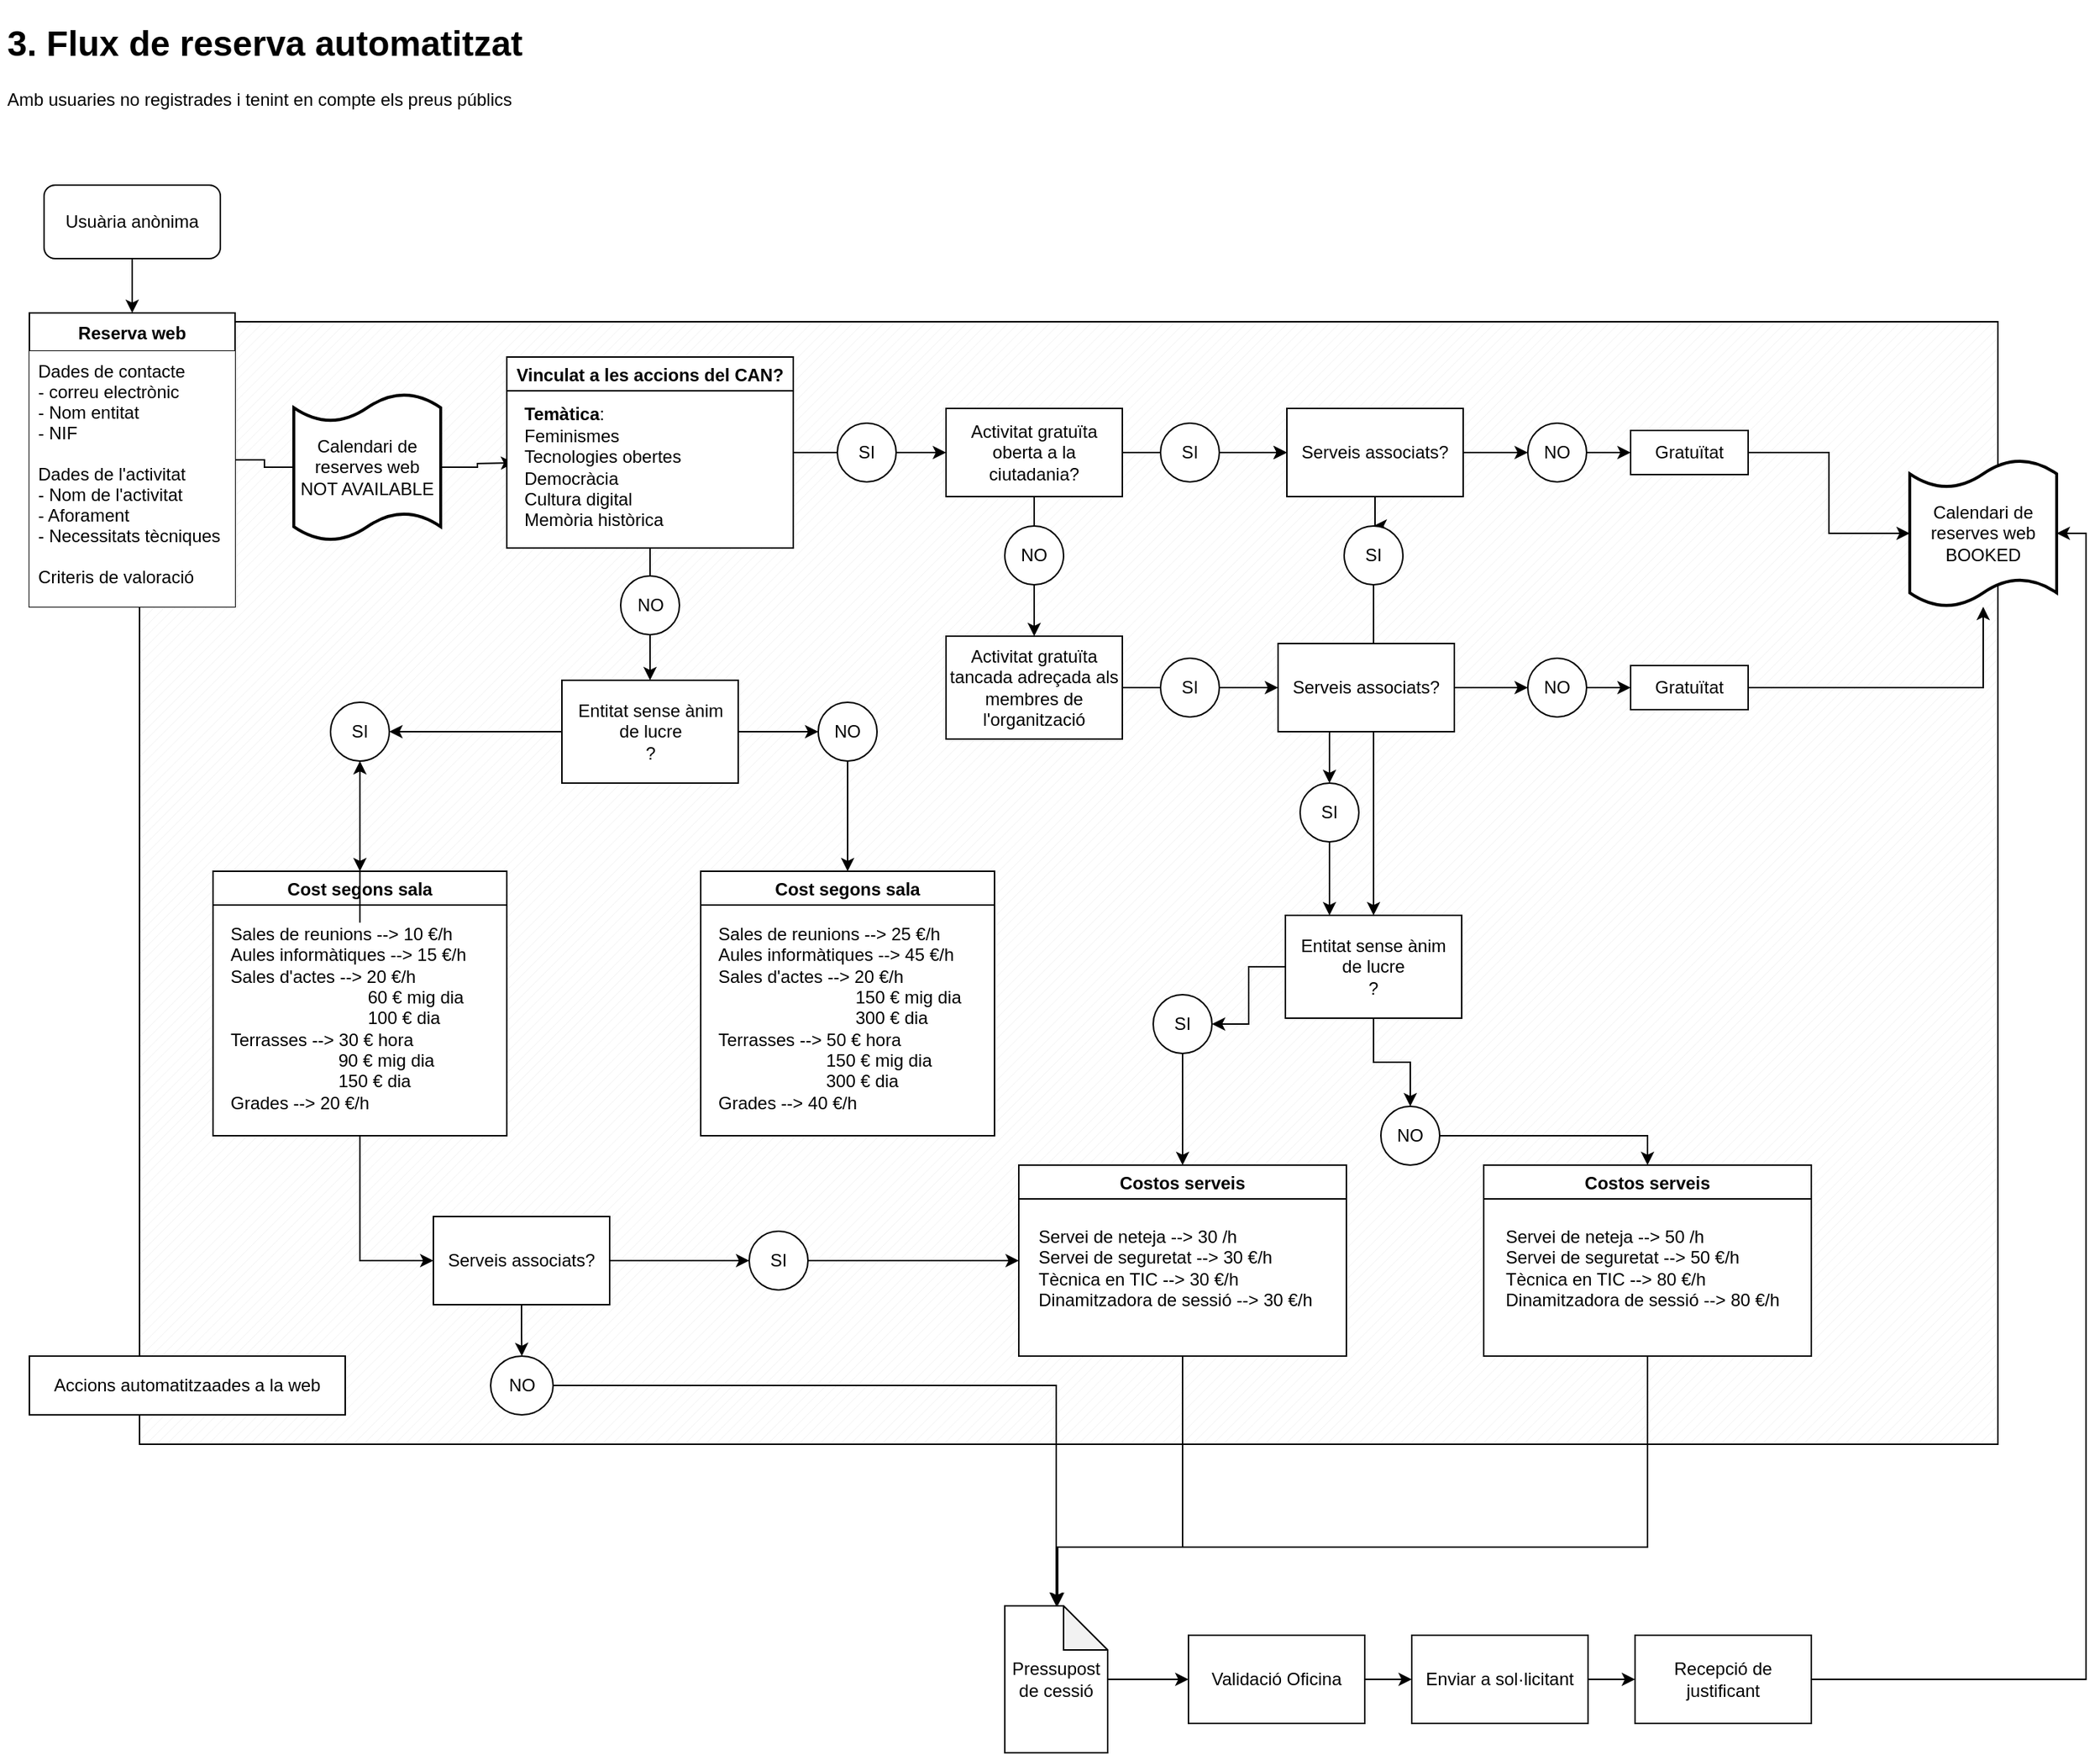 <mxfile version="14.6.13" type="github"><diagram id="QWcHRJpWfeQXFMJefIEu" name="Page-1"><mxGraphModel dx="3869" dy="813" grid="1" gridSize="10" guides="1" tooltips="1" connect="1" arrows="1" fold="1" page="1" pageScale="1" pageWidth="1169" pageHeight="827" math="0" shadow="0"><root><mxCell id="0"/><mxCell id="1" parent="0"/><mxCell id="eaU4gPAbgvnITO38szU_-100" value="" style="verticalLabelPosition=bottom;verticalAlign=top;html=1;shape=mxgraph.basic.patternFillRect;fillStyle=diag;step=5;fillStrokeWidth=0.2;fillStrokeColor=#dddddd;" parent="1" vertex="1"><mxGeometry x="-995" y="1094" width="1265" height="764" as="geometry"/></mxCell><mxCell id="eaU4gPAbgvnITO38szU_-101" value="Accions automatitzaades a la web" style="rounded=0;whiteSpace=wrap;html=1;fillColor=#ffffff;" parent="1" vertex="1"><mxGeometry x="-1070" y="1798" width="215" height="40" as="geometry"/></mxCell><mxCell id="AwSX1SjbMn1UK7kxIGxx-265" value="&lt;h1&gt;3. Flux de reserva automatitzat&lt;br&gt;&lt;/h1&gt;&lt;div&gt;Amb usuaries no registrades i tenint en compte els preus públics&lt;br&gt;&lt;/div&gt;" style="text;html=1;strokeColor=none;fillColor=none;spacing=5;spacingTop=-20;whiteSpace=wrap;overflow=hidden;rounded=0;" parent="1" vertex="1"><mxGeometry x="-1090" y="885" width="435" height="120" as="geometry"/></mxCell><mxCell id="eaU4gPAbgvnITO38szU_-103" style="edgeStyle=orthogonalEdgeStyle;rounded=0;orthogonalLoop=1;jettySize=auto;html=1;entryX=0.5;entryY=0;entryDx=0;entryDy=0;" parent="1" source="AwSX1SjbMn1UK7kxIGxx-267" target="AwSX1SjbMn1UK7kxIGxx-269" edge="1"><mxGeometry relative="1" as="geometry"/></mxCell><mxCell id="AwSX1SjbMn1UK7kxIGxx-267" value="Usuària anònima" style="rounded=1;whiteSpace=wrap;html=1;" parent="1" vertex="1"><mxGeometry x="-1060" y="1001" width="120" height="50" as="geometry"/></mxCell><mxCell id="eaU4gPAbgvnITO38szU_-9" style="edgeStyle=orthogonalEdgeStyle;rounded=0;orthogonalLoop=1;jettySize=auto;html=1;exitX=1;exitY=0.5;exitDx=0;exitDy=0;startArrow=none;" parent="1" source="eaU4gPAbgvnITO38szU_-113" edge="1"><mxGeometry relative="1" as="geometry"><mxPoint x="-740" y="1190" as="targetPoint"/></mxGeometry></mxCell><mxCell id="AwSX1SjbMn1UK7kxIGxx-269" value="Reserva web" style="swimlane;fontStyle=1;childLayout=stackLayout;horizontal=1;startSize=26;horizontalStack=0;resizeParent=1;resizeParentMax=0;resizeLast=0;collapsible=1;marginBottom=0;" parent="1" vertex="1"><mxGeometry x="-1070" y="1088" width="140" height="200" as="geometry"/></mxCell><mxCell id="AwSX1SjbMn1UK7kxIGxx-270" value="Dades de contacte&#xA;- correu electrònic&#xA;- Nom entitat&#xA;- NIF&#xA;&#xA;Dades de l'activitat&#xA;- Nom de l'activitat&#xA;- Aforament&#xA;- Necessitats tècniques&#xA;&#xA;Criteris de valoració&#xA;" style="text;strokeColor=none;align=left;verticalAlign=top;spacingLeft=4;spacingRight=4;overflow=hidden;rotatable=0;points=[[0,0.5],[1,0.5]];portConstraint=eastwest;fillColor=#ffffff;" parent="AwSX1SjbMn1UK7kxIGxx-269" vertex="1"><mxGeometry y="26" width="140" height="174" as="geometry"/></mxCell><mxCell id="eaU4gPAbgvnITO38szU_-16" value="" style="edgeStyle=orthogonalEdgeStyle;rounded=0;orthogonalLoop=1;jettySize=auto;html=1;" parent="1" source="eaU4gPAbgvnITO38szU_-4" target="eaU4gPAbgvnITO38szU_-8" edge="1"><mxGeometry relative="1" as="geometry"/></mxCell><mxCell id="eaU4gPAbgvnITO38szU_-30" value="" style="edgeStyle=orthogonalEdgeStyle;rounded=0;orthogonalLoop=1;jettySize=auto;html=1;" parent="1" source="eaU4gPAbgvnITO38szU_-4" target="eaU4gPAbgvnITO38szU_-29" edge="1"><mxGeometry relative="1" as="geometry"/></mxCell><mxCell id="eaU4gPAbgvnITO38szU_-4" value="Vinculat a les accions del CAN?" style="swimlane;gradientColor=#ffffff;swimlaneFillColor=#ffffff;" parent="1" vertex="1"><mxGeometry x="-745" y="1118" width="195" height="130" as="geometry"/></mxCell><mxCell id="eaU4gPAbgvnITO38szU_-5" value="&lt;div align=&quot;left&quot;&gt;&lt;b&gt;Temàtica&lt;/b&gt;:&lt;br&gt;Feminismes&lt;br&gt;Tecnologies obertes&lt;br&gt;Democràcia&lt;br&gt;Cultura digital&lt;br&gt;&lt;/div&gt;&lt;div align=&quot;left&quot;&gt;Memòria històrica&lt;/div&gt;" style="text;html=1;align=left;verticalAlign=middle;resizable=0;points=[];autosize=1;strokeColor=none;" parent="eaU4gPAbgvnITO38szU_-4" vertex="1"><mxGeometry x="10" y="30" width="120" height="90" as="geometry"/></mxCell><mxCell id="eaU4gPAbgvnITO38szU_-7" value="SI" style="ellipse;whiteSpace=wrap;html=1;aspect=fixed;" parent="1" vertex="1"><mxGeometry x="-520" y="1163" width="40" height="40" as="geometry"/></mxCell><mxCell id="eaU4gPAbgvnITO38szU_-25" value="" style="edgeStyle=orthogonalEdgeStyle;rounded=0;orthogonalLoop=1;jettySize=auto;html=1;" parent="1" source="eaU4gPAbgvnITO38szU_-8" target="eaU4gPAbgvnITO38szU_-21" edge="1"><mxGeometry relative="1" as="geometry"/></mxCell><mxCell id="eaU4gPAbgvnITO38szU_-46" value="" style="edgeStyle=orthogonalEdgeStyle;rounded=0;orthogonalLoop=1;jettySize=auto;html=1;" parent="1" source="eaU4gPAbgvnITO38szU_-8" target="eaU4gPAbgvnITO38szU_-41" edge="1"><mxGeometry relative="1" as="geometry"/></mxCell><mxCell id="eaU4gPAbgvnITO38szU_-8" value="Activitat gratuïta oberta a la ciutadania?" style="rounded=0;whiteSpace=wrap;html=1;" parent="1" vertex="1"><mxGeometry x="-446" y="1153" width="120" height="60" as="geometry"/></mxCell><mxCell id="eaU4gPAbgvnITO38szU_-42" value="" style="edgeStyle=orthogonalEdgeStyle;rounded=0;orthogonalLoop=1;jettySize=auto;html=1;" parent="1" source="eaU4gPAbgvnITO38szU_-12" target="eaU4gPAbgvnITO38szU_-41" edge="1"><mxGeometry relative="1" as="geometry"/></mxCell><mxCell id="eaU4gPAbgvnITO38szU_-12" value="SI" style="ellipse;whiteSpace=wrap;html=1;aspect=fixed;" parent="1" vertex="1"><mxGeometry x="-300" y="1163" width="40" height="40" as="geometry"/></mxCell><mxCell id="eaU4gPAbgvnITO38szU_-18" value="" style="edgeStyle=orthogonalEdgeStyle;rounded=0;orthogonalLoop=1;jettySize=auto;html=1;" parent="1" source="eaU4gPAbgvnITO38szU_-13" target="eaU4gPAbgvnITO38szU_-17" edge="1"><mxGeometry relative="1" as="geometry"/></mxCell><mxCell id="eaU4gPAbgvnITO38szU_-13" value="Gratuïtat" style="rounded=0;whiteSpace=wrap;html=1;" parent="1" vertex="1"><mxGeometry x="20" y="1168" width="80" height="30" as="geometry"/></mxCell><mxCell id="eaU4gPAbgvnITO38szU_-17" value="&lt;div&gt;Calendari de reserves web&lt;/div&gt;&lt;div&gt;BOOKED&lt;br&gt;&lt;/div&gt;" style="shape=tape;whiteSpace=wrap;html=1;strokeWidth=2;size=0.19" parent="1" vertex="1"><mxGeometry x="210" y="1188" width="100" height="100" as="geometry"/></mxCell><mxCell id="eaU4gPAbgvnITO38szU_-19" value="NO" style="ellipse;whiteSpace=wrap;html=1;aspect=fixed;" parent="1" vertex="1"><mxGeometry x="-406" y="1233" width="40" height="40" as="geometry"/></mxCell><mxCell id="eaU4gPAbgvnITO38szU_-21" value="Activitat gratuïta tancada adreçada als membres de l'organització" style="rounded=0;whiteSpace=wrap;html=1;" parent="1" vertex="1"><mxGeometry x="-446" y="1308" width="120" height="70" as="geometry"/></mxCell><mxCell id="eaU4gPAbgvnITO38szU_-57" value="" style="edgeStyle=orthogonalEdgeStyle;rounded=0;orthogonalLoop=1;jettySize=auto;html=1;" parent="1" source="eaU4gPAbgvnITO38szU_-22" target="eaU4gPAbgvnITO38szU_-53" edge="1"><mxGeometry relative="1" as="geometry"/></mxCell><mxCell id="eaU4gPAbgvnITO38szU_-22" value="SI" style="ellipse;whiteSpace=wrap;html=1;aspect=fixed;" parent="1" vertex="1"><mxGeometry x="-300" y="1323" width="40" height="40" as="geometry"/></mxCell><mxCell id="eaU4gPAbgvnITO38szU_-24" value="" style="edgeStyle=orthogonalEdgeStyle;rounded=0;orthogonalLoop=1;jettySize=auto;html=1;endArrow=none;" parent="1" source="eaU4gPAbgvnITO38szU_-21" target="eaU4gPAbgvnITO38szU_-22" edge="1"><mxGeometry relative="1" as="geometry"><mxPoint x="-326" y="1343" as="sourcePoint"/><mxPoint x="-215" y="1343" as="targetPoint"/></mxGeometry></mxCell><mxCell id="eaU4gPAbgvnITO38szU_-27" value="NO" style="ellipse;whiteSpace=wrap;html=1;aspect=fixed;" parent="1" vertex="1"><mxGeometry x="-667.5" y="1267" width="40" height="40" as="geometry"/></mxCell><mxCell id="eaU4gPAbgvnITO38szU_-65" style="edgeStyle=orthogonalEdgeStyle;rounded=0;orthogonalLoop=1;jettySize=auto;html=1;entryX=0;entryY=0.5;entryDx=0;entryDy=0;" parent="1" source="eaU4gPAbgvnITO38szU_-28" target="eaU4gPAbgvnITO38szU_-64" edge="1"><mxGeometry relative="1" as="geometry"/></mxCell><mxCell id="eaU4gPAbgvnITO38szU_-28" value="Cost segons sala" style="swimlane;gradientColor=#ffffff;swimlaneFillColor=#ffffff;" parent="1" vertex="1"><mxGeometry x="-945" y="1468" width="200" height="180" as="geometry"/></mxCell><mxCell id="eaU4gPAbgvnITO38szU_-32" value="&lt;div align=&quot;left&quot;&gt;Sales de reunions --&amp;gt; 10 €/h&lt;/div&gt;&lt;div align=&quot;left&quot;&gt;Aules informàtiques --&amp;gt; 15 €/h&lt;br&gt;&lt;/div&gt;&lt;div&gt;Sales d'actes --&amp;gt; 20 €/h&lt;br&gt;&amp;nbsp;&amp;nbsp;&amp;nbsp;&amp;nbsp;&amp;nbsp;&amp;nbsp;&amp;nbsp;&amp;nbsp;&amp;nbsp;&amp;nbsp;&amp;nbsp;&amp;nbsp;&amp;nbsp;&amp;nbsp;&amp;nbsp;&amp;nbsp;&amp;nbsp;&amp;nbsp;&amp;nbsp;&amp;nbsp;&amp;nbsp;&amp;nbsp;&amp;nbsp;&amp;nbsp;&amp;nbsp;&amp;nbsp;&amp;nbsp; 60 € mig dia&lt;/div&gt;&lt;div&gt;&amp;nbsp; &amp;nbsp; &amp;nbsp; &amp;nbsp; &amp;nbsp; &amp;nbsp; &amp;nbsp; &amp;nbsp; &amp;nbsp; &amp;nbsp; &amp;nbsp; &amp;nbsp; &amp;nbsp; &amp;nbsp; 100 € dia &lt;br&gt;&lt;/div&gt;&lt;div&gt;Terrasses --&amp;gt; 30 € hora&lt;/div&gt;&lt;div&gt;&amp;nbsp;&amp;nbsp;&amp;nbsp;&amp;nbsp;&amp;nbsp;&amp;nbsp;&amp;nbsp;&amp;nbsp;&amp;nbsp;&amp;nbsp;&amp;nbsp;&amp;nbsp;&amp;nbsp;&amp;nbsp;&amp;nbsp;&amp;nbsp;&amp;nbsp;&amp;nbsp;&amp;nbsp;&amp;nbsp;&amp;nbsp; 90 € mig dia&lt;/div&gt;&lt;div&gt;&amp;nbsp;&amp;nbsp;&amp;nbsp;&amp;nbsp;&amp;nbsp;&amp;nbsp;&amp;nbsp;&amp;nbsp;&amp;nbsp;&amp;nbsp;&amp;nbsp;&amp;nbsp;&amp;nbsp;&amp;nbsp;&amp;nbsp;&amp;nbsp;&amp;nbsp;&amp;nbsp;&amp;nbsp;&amp;nbsp;&amp;nbsp; 150 € dia&lt;/div&gt;&lt;div&gt;Grades --&amp;gt; 20 €/h&lt;br&gt;&lt;/div&gt;" style="text;html=1;align=left;verticalAlign=middle;resizable=0;points=[];autosize=1;strokeColor=none;" parent="eaU4gPAbgvnITO38szU_-28" vertex="1"><mxGeometry x="10" y="35" width="180" height="130" as="geometry"/></mxCell><mxCell id="eaU4gPAbgvnITO38szU_-33" style="edgeStyle=orthogonalEdgeStyle;rounded=0;orthogonalLoop=1;jettySize=auto;html=1;" parent="1" source="eaU4gPAbgvnITO38szU_-29" target="eaU4gPAbgvnITO38szU_-31" edge="1"><mxGeometry relative="1" as="geometry"/></mxCell><mxCell id="eaU4gPAbgvnITO38szU_-29" value="&lt;div&gt;Entitat sense ànim &lt;br&gt;&lt;/div&gt;&lt;div&gt;de lucre&lt;/div&gt;?" style="rounded=0;whiteSpace=wrap;html=1;" parent="1" vertex="1"><mxGeometry x="-707.5" y="1338" width="120" height="70" as="geometry"/></mxCell><mxCell id="eaU4gPAbgvnITO38szU_-39" value="" style="edgeStyle=orthogonalEdgeStyle;rounded=0;orthogonalLoop=1;jettySize=auto;html=1;" parent="1" source="eaU4gPAbgvnITO38szU_-29" target="eaU4gPAbgvnITO38szU_-38" edge="1"><mxGeometry relative="1" as="geometry"/></mxCell><mxCell id="eaU4gPAbgvnITO38szU_-40" style="edgeStyle=orthogonalEdgeStyle;rounded=0;orthogonalLoop=1;jettySize=auto;html=1;" parent="1" source="eaU4gPAbgvnITO38szU_-31" target="eaU4gPAbgvnITO38szU_-28" edge="1"><mxGeometry relative="1" as="geometry"/></mxCell><mxCell id="eaU4gPAbgvnITO38szU_-31" value="SI" style="ellipse;whiteSpace=wrap;html=1;aspect=fixed;" parent="1" vertex="1"><mxGeometry x="-865" y="1353" width="40" height="40" as="geometry"/></mxCell><mxCell id="eaU4gPAbgvnITO38szU_-63" style="edgeStyle=orthogonalEdgeStyle;rounded=0;orthogonalLoop=1;jettySize=auto;html=1;entryX=0.5;entryY=0;entryDx=0;entryDy=0;" parent="1" source="eaU4gPAbgvnITO38szU_-38" target="eaU4gPAbgvnITO38szU_-61" edge="1"><mxGeometry relative="1" as="geometry"/></mxCell><mxCell id="eaU4gPAbgvnITO38szU_-38" value="NO" style="ellipse;whiteSpace=wrap;html=1;aspect=fixed;" parent="1" vertex="1"><mxGeometry x="-533" y="1353" width="40" height="40" as="geometry"/></mxCell><mxCell id="eaU4gPAbgvnITO38szU_-47" value="" style="edgeStyle=orthogonalEdgeStyle;rounded=0;orthogonalLoop=1;jettySize=auto;html=1;" parent="1" source="eaU4gPAbgvnITO38szU_-41" target="eaU4gPAbgvnITO38szU_-43" edge="1"><mxGeometry relative="1" as="geometry"/></mxCell><mxCell id="eaU4gPAbgvnITO38szU_-49" value="" style="edgeStyle=orthogonalEdgeStyle;rounded=0;orthogonalLoop=1;jettySize=auto;html=1;" parent="1" source="eaU4gPAbgvnITO38szU_-41" target="eaU4gPAbgvnITO38szU_-48" edge="1"><mxGeometry relative="1" as="geometry"/></mxCell><mxCell id="eaU4gPAbgvnITO38szU_-41" value="Serveis associats?" style="rounded=0;whiteSpace=wrap;html=1;" parent="1" vertex="1"><mxGeometry x="-214" y="1153" width="120" height="60" as="geometry"/></mxCell><mxCell id="eaU4gPAbgvnITO38szU_-45" value="" style="edgeStyle=orthogonalEdgeStyle;rounded=0;orthogonalLoop=1;jettySize=auto;html=1;" parent="1" source="eaU4gPAbgvnITO38szU_-43" target="eaU4gPAbgvnITO38szU_-13" edge="1"><mxGeometry relative="1" as="geometry"/></mxCell><mxCell id="eaU4gPAbgvnITO38szU_-43" value="NO" style="ellipse;whiteSpace=wrap;html=1;aspect=fixed;" parent="1" vertex="1"><mxGeometry x="-50" y="1163" width="40" height="40" as="geometry"/></mxCell><mxCell id="eaU4gPAbgvnITO38szU_-76" style="edgeStyle=orthogonalEdgeStyle;rounded=0;orthogonalLoop=1;jettySize=auto;html=1;" parent="1" source="eaU4gPAbgvnITO38szU_-48" target="eaU4gPAbgvnITO38szU_-74" edge="1"><mxGeometry relative="1" as="geometry"/></mxCell><mxCell id="eaU4gPAbgvnITO38szU_-48" value="SI" style="ellipse;whiteSpace=wrap;html=1;aspect=fixed;" parent="1" vertex="1"><mxGeometry x="-175" y="1233" width="40" height="40" as="geometry"/></mxCell><mxCell id="eaU4gPAbgvnITO38szU_-58" style="edgeStyle=orthogonalEdgeStyle;rounded=0;orthogonalLoop=1;jettySize=auto;html=1;" parent="1" source="eaU4gPAbgvnITO38szU_-50" target="eaU4gPAbgvnITO38szU_-17" edge="1"><mxGeometry relative="1" as="geometry"/></mxCell><mxCell id="eaU4gPAbgvnITO38szU_-50" value="Gratuïtat" style="rounded=0;whiteSpace=wrap;html=1;" parent="1" vertex="1"><mxGeometry x="20" y="1328" width="80" height="30" as="geometry"/></mxCell><mxCell id="eaU4gPAbgvnITO38szU_-51" value="" style="edgeStyle=orthogonalEdgeStyle;rounded=0;orthogonalLoop=1;jettySize=auto;html=1;" parent="1" source="eaU4gPAbgvnITO38szU_-53" target="eaU4gPAbgvnITO38szU_-55" edge="1"><mxGeometry relative="1" as="geometry"/></mxCell><mxCell id="eaU4gPAbgvnITO38szU_-60" style="edgeStyle=orthogonalEdgeStyle;rounded=0;orthogonalLoop=1;jettySize=auto;html=1;entryX=0;entryY=0.5;entryDx=0;entryDy=0;exitX=0.25;exitY=1;exitDx=0;exitDy=0;" parent="1" source="eaU4gPAbgvnITO38szU_-53" target="eaU4gPAbgvnITO38szU_-56" edge="1"><mxGeometry relative="1" as="geometry"/></mxCell><mxCell id="eaU4gPAbgvnITO38szU_-53" value="Serveis associats?" style="rounded=0;whiteSpace=wrap;html=1;" parent="1" vertex="1"><mxGeometry x="-220" y="1313" width="120" height="60" as="geometry"/></mxCell><mxCell id="eaU4gPAbgvnITO38szU_-54" value="" style="edgeStyle=orthogonalEdgeStyle;rounded=0;orthogonalLoop=1;jettySize=auto;html=1;" parent="1" source="eaU4gPAbgvnITO38szU_-55" target="eaU4gPAbgvnITO38szU_-50" edge="1"><mxGeometry relative="1" as="geometry"/></mxCell><mxCell id="eaU4gPAbgvnITO38szU_-55" value="NO" style="ellipse;whiteSpace=wrap;html=1;aspect=fixed;" parent="1" vertex="1"><mxGeometry x="-50" y="1323" width="40" height="40" as="geometry"/></mxCell><mxCell id="eaU4gPAbgvnITO38szU_-75" style="edgeStyle=orthogonalEdgeStyle;rounded=0;orthogonalLoop=1;jettySize=auto;html=1;exitX=1;exitY=0.5;exitDx=0;exitDy=0;entryX=0.25;entryY=0;entryDx=0;entryDy=0;" parent="1" source="eaU4gPAbgvnITO38szU_-56" target="eaU4gPAbgvnITO38szU_-74" edge="1"><mxGeometry relative="1" as="geometry"/></mxCell><mxCell id="eaU4gPAbgvnITO38szU_-56" value="SI" style="ellipse;whiteSpace=wrap;html=1;aspect=fixed;direction=south;" parent="1" vertex="1"><mxGeometry x="-205" y="1408" width="40" height="40" as="geometry"/></mxCell><mxCell id="eaU4gPAbgvnITO38szU_-61" value="Cost segons sala" style="swimlane;gradientColor=#ffffff;swimlaneFillColor=#ffffff;" parent="1" vertex="1"><mxGeometry x="-613" y="1468" width="200" height="180" as="geometry"/></mxCell><mxCell id="eaU4gPAbgvnITO38szU_-62" value="&lt;div align=&quot;left&quot;&gt;Sales de reunions --&amp;gt; 25 €/h&lt;/div&gt;&lt;div align=&quot;left&quot;&gt;Aules informàtiques --&amp;gt; 45 €/h&lt;br&gt;&lt;/div&gt;&lt;div&gt;Sales d'actes --&amp;gt; 20 €/h&lt;br&gt;&amp;nbsp;&amp;nbsp;&amp;nbsp;&amp;nbsp;&amp;nbsp;&amp;nbsp;&amp;nbsp;&amp;nbsp;&amp;nbsp;&amp;nbsp;&amp;nbsp;&amp;nbsp;&amp;nbsp;&amp;nbsp;&amp;nbsp;&amp;nbsp;&amp;nbsp;&amp;nbsp;&amp;nbsp;&amp;nbsp;&amp;nbsp;&amp;nbsp;&amp;nbsp;&amp;nbsp;&amp;nbsp;&amp;nbsp;&amp;nbsp; 150 € mig dia&lt;/div&gt;&lt;div&gt;&amp;nbsp; &amp;nbsp; &amp;nbsp; &amp;nbsp; &amp;nbsp; &amp;nbsp; &amp;nbsp; &amp;nbsp; &amp;nbsp; &amp;nbsp; &amp;nbsp; &amp;nbsp; &amp;nbsp; &amp;nbsp; 300 € dia &lt;br&gt;&lt;/div&gt;&lt;div&gt;Terrasses --&amp;gt; 50 € hora&lt;/div&gt;&lt;div&gt;&amp;nbsp;&amp;nbsp;&amp;nbsp;&amp;nbsp;&amp;nbsp;&amp;nbsp;&amp;nbsp;&amp;nbsp;&amp;nbsp;&amp;nbsp;&amp;nbsp;&amp;nbsp;&amp;nbsp;&amp;nbsp;&amp;nbsp;&amp;nbsp;&amp;nbsp;&amp;nbsp;&amp;nbsp;&amp;nbsp;&amp;nbsp; 150 € mig dia&lt;/div&gt;&lt;div&gt;&amp;nbsp;&amp;nbsp;&amp;nbsp;&amp;nbsp;&amp;nbsp;&amp;nbsp;&amp;nbsp;&amp;nbsp;&amp;nbsp;&amp;nbsp;&amp;nbsp;&amp;nbsp;&amp;nbsp;&amp;nbsp;&amp;nbsp;&amp;nbsp;&amp;nbsp;&amp;nbsp;&amp;nbsp;&amp;nbsp;&amp;nbsp; 300 € dia&lt;/div&gt;&lt;div&gt;Grades --&amp;gt; 40 €/h&lt;br&gt;&lt;/div&gt;" style="text;html=1;align=left;verticalAlign=middle;resizable=0;points=[];autosize=1;strokeColor=none;" parent="eaU4gPAbgvnITO38szU_-61" vertex="1"><mxGeometry x="10" y="35" width="180" height="130" as="geometry"/></mxCell><mxCell id="eaU4gPAbgvnITO38szU_-68" value="" style="edgeStyle=orthogonalEdgeStyle;rounded=0;orthogonalLoop=1;jettySize=auto;html=1;" parent="1" source="eaU4gPAbgvnITO38szU_-64" target="eaU4gPAbgvnITO38szU_-67" edge="1"><mxGeometry relative="1" as="geometry"/></mxCell><mxCell id="eaU4gPAbgvnITO38szU_-93" value="" style="edgeStyle=orthogonalEdgeStyle;rounded=0;orthogonalLoop=1;jettySize=auto;html=1;" parent="1" source="eaU4gPAbgvnITO38szU_-64" target="eaU4gPAbgvnITO38szU_-92" edge="1"><mxGeometry relative="1" as="geometry"/></mxCell><mxCell id="eaU4gPAbgvnITO38szU_-64" value="Serveis associats?" style="rounded=0;whiteSpace=wrap;html=1;" parent="1" vertex="1"><mxGeometry x="-795" y="1703" width="120" height="60" as="geometry"/></mxCell><mxCell id="eaU4gPAbgvnITO38szU_-79" style="edgeStyle=orthogonalEdgeStyle;rounded=0;orthogonalLoop=1;jettySize=auto;html=1;entryX=0;entryY=0.5;entryDx=0;entryDy=0;" parent="1" source="eaU4gPAbgvnITO38szU_-67" target="eaU4gPAbgvnITO38szU_-72" edge="1"><mxGeometry relative="1" as="geometry"/></mxCell><mxCell id="eaU4gPAbgvnITO38szU_-67" value="SI" style="ellipse;whiteSpace=wrap;html=1;aspect=fixed;direction=south;" parent="1" vertex="1"><mxGeometry x="-580" y="1713" width="40" height="40" as="geometry"/></mxCell><mxCell id="eaU4gPAbgvnITO38szU_-98" style="edgeStyle=orthogonalEdgeStyle;rounded=0;orthogonalLoop=1;jettySize=auto;html=1;entryX=0.5;entryY=0;entryDx=0;entryDy=0;entryPerimeter=0;" parent="1" source="eaU4gPAbgvnITO38szU_-72" target="eaU4gPAbgvnITO38szU_-94" edge="1"><mxGeometry relative="1" as="geometry"><Array as="points"><mxPoint x="-285" y="1928"/><mxPoint x="-371" y="1928"/></Array></mxGeometry></mxCell><mxCell id="eaU4gPAbgvnITO38szU_-72" value="Costos serveis" style="swimlane;gradientColor=#ffffff;swimlaneFillColor=#ffffff;" parent="1" vertex="1"><mxGeometry x="-396.5" y="1668" width="223" height="130" as="geometry"/></mxCell><mxCell id="eaU4gPAbgvnITO38szU_-81" value="&lt;div align=&quot;left&quot;&gt;Servei de neteja --&amp;gt; 30 /h&lt;/div&gt;&lt;div align=&quot;left&quot;&gt;Servei de seguretat --&amp;gt; 30 €/h&lt;/div&gt;&lt;div align=&quot;left&quot;&gt;Tècnica en TIC --&amp;gt; 30 €/h&lt;br&gt;Dinamitzadora de sessió --&amp;gt; 30 €/h&lt;br&gt;&lt;/div&gt;" style="text;html=1;align=left;verticalAlign=middle;resizable=0;points=[];autosize=1;strokeColor=none;" parent="eaU4gPAbgvnITO38szU_-72" vertex="1"><mxGeometry x="11.5" y="40" width="200" height="60" as="geometry"/></mxCell><mxCell id="eaU4gPAbgvnITO38szU_-78" value="" style="edgeStyle=orthogonalEdgeStyle;rounded=0;orthogonalLoop=1;jettySize=auto;html=1;" parent="1" source="eaU4gPAbgvnITO38szU_-74" target="eaU4gPAbgvnITO38szU_-77" edge="1"><mxGeometry relative="1" as="geometry"/></mxCell><mxCell id="eaU4gPAbgvnITO38szU_-83" value="" style="edgeStyle=orthogonalEdgeStyle;rounded=0;orthogonalLoop=1;jettySize=auto;html=1;" parent="1" source="eaU4gPAbgvnITO38szU_-74" target="eaU4gPAbgvnITO38szU_-82" edge="1"><mxGeometry relative="1" as="geometry"/></mxCell><mxCell id="eaU4gPAbgvnITO38szU_-74" value="&lt;div&gt;Entitat sense ànim &lt;br&gt;&lt;/div&gt;&lt;div&gt;de lucre&lt;/div&gt;?" style="rounded=0;whiteSpace=wrap;html=1;" parent="1" vertex="1"><mxGeometry x="-215" y="1498" width="120" height="70" as="geometry"/></mxCell><mxCell id="eaU4gPAbgvnITO38szU_-80" style="edgeStyle=orthogonalEdgeStyle;rounded=0;orthogonalLoop=1;jettySize=auto;html=1;entryX=0.5;entryY=0;entryDx=0;entryDy=0;" parent="1" source="eaU4gPAbgvnITO38szU_-77" target="eaU4gPAbgvnITO38szU_-72" edge="1"><mxGeometry relative="1" as="geometry"/></mxCell><mxCell id="eaU4gPAbgvnITO38szU_-77" value="SI" style="ellipse;whiteSpace=wrap;html=1;aspect=fixed;" parent="1" vertex="1"><mxGeometry x="-305" y="1552" width="40" height="40" as="geometry"/></mxCell><mxCell id="eaU4gPAbgvnITO38szU_-86" style="edgeStyle=orthogonalEdgeStyle;rounded=0;orthogonalLoop=1;jettySize=auto;html=1;entryX=0.5;entryY=0;entryDx=0;entryDy=0;" parent="1" source="eaU4gPAbgvnITO38szU_-82" target="eaU4gPAbgvnITO38szU_-84" edge="1"><mxGeometry relative="1" as="geometry"/></mxCell><mxCell id="eaU4gPAbgvnITO38szU_-82" value="NO" style="ellipse;whiteSpace=wrap;html=1;aspect=fixed;" parent="1" vertex="1"><mxGeometry x="-150" y="1628" width="40" height="40" as="geometry"/></mxCell><mxCell id="eaU4gPAbgvnITO38szU_-99" style="edgeStyle=orthogonalEdgeStyle;rounded=0;orthogonalLoop=1;jettySize=auto;html=1;" parent="1" source="eaU4gPAbgvnITO38szU_-84" edge="1"><mxGeometry relative="1" as="geometry"><mxPoint x="-370" y="1968" as="targetPoint"/><Array as="points"><mxPoint x="32" y="1928"/><mxPoint x="-370" y="1928"/></Array></mxGeometry></mxCell><mxCell id="eaU4gPAbgvnITO38szU_-84" value="Costos serveis" style="swimlane;gradientColor=#ffffff;swimlaneFillColor=#ffffff;" parent="1" vertex="1"><mxGeometry x="-80" y="1668" width="223" height="130" as="geometry"/></mxCell><mxCell id="eaU4gPAbgvnITO38szU_-85" value="&lt;div align=&quot;left&quot;&gt;Servei de neteja --&amp;gt; 50 /h&lt;/div&gt;&lt;div align=&quot;left&quot;&gt;Servei de seguretat --&amp;gt; 50 €/h&lt;/div&gt;&lt;div align=&quot;left&quot;&gt;Tècnica en TIC --&amp;gt; 80 €/h&lt;br&gt;Dinamitzadora de sessió --&amp;gt; 80 €/h&lt;br&gt;&lt;/div&gt;" style="text;html=1;align=left;verticalAlign=middle;resizable=0;points=[];autosize=1;strokeColor=none;fillColor=#ffffff;gradientColor=#ffffff;" parent="eaU4gPAbgvnITO38szU_-84" vertex="1"><mxGeometry x="13" y="40" width="200" height="60" as="geometry"/></mxCell><mxCell id="eaU4gPAbgvnITO38szU_-95" style="edgeStyle=orthogonalEdgeStyle;rounded=0;orthogonalLoop=1;jettySize=auto;html=1;" parent="1" source="eaU4gPAbgvnITO38szU_-92" target="eaU4gPAbgvnITO38szU_-94" edge="1"><mxGeometry relative="1" as="geometry"/></mxCell><mxCell id="eaU4gPAbgvnITO38szU_-92" value="NO" style="ellipse;whiteSpace=wrap;html=1;rounded=0;" parent="1" vertex="1"><mxGeometry x="-756" y="1798" width="42.5" height="40" as="geometry"/></mxCell><mxCell id="eaU4gPAbgvnITO38szU_-106" value="" style="edgeStyle=orthogonalEdgeStyle;rounded=0;orthogonalLoop=1;jettySize=auto;html=1;" parent="1" source="eaU4gPAbgvnITO38szU_-94" target="eaU4gPAbgvnITO38szU_-105" edge="1"><mxGeometry relative="1" as="geometry"/></mxCell><mxCell id="eaU4gPAbgvnITO38szU_-94" value="Pressupost de cessió" style="shape=note;whiteSpace=wrap;html=1;backgroundOutline=1;darkOpacity=0.05;" parent="1" vertex="1"><mxGeometry x="-406" y="1968" width="70" height="100" as="geometry"/></mxCell><mxCell id="eaU4gPAbgvnITO38szU_-108" value="" style="edgeStyle=orthogonalEdgeStyle;rounded=0;orthogonalLoop=1;jettySize=auto;html=1;" parent="1" source="eaU4gPAbgvnITO38szU_-105" target="eaU4gPAbgvnITO38szU_-107" edge="1"><mxGeometry relative="1" as="geometry"/></mxCell><mxCell id="eaU4gPAbgvnITO38szU_-105" value="Validació Oficina" style="whiteSpace=wrap;html=1;" parent="1" vertex="1"><mxGeometry x="-281" y="1988" width="120" height="60" as="geometry"/></mxCell><mxCell id="eaU4gPAbgvnITO38szU_-110" value="" style="edgeStyle=orthogonalEdgeStyle;rounded=0;orthogonalLoop=1;jettySize=auto;html=1;" parent="1" source="eaU4gPAbgvnITO38szU_-107" target="eaU4gPAbgvnITO38szU_-109" edge="1"><mxGeometry relative="1" as="geometry"/></mxCell><mxCell id="eaU4gPAbgvnITO38szU_-107" value="Enviar a sol·licitant" style="whiteSpace=wrap;html=1;" parent="1" vertex="1"><mxGeometry x="-129" y="1988" width="120" height="60" as="geometry"/></mxCell><mxCell id="eaU4gPAbgvnITO38szU_-111" style="edgeStyle=orthogonalEdgeStyle;rounded=0;orthogonalLoop=1;jettySize=auto;html=1;entryX=1;entryY=0.5;entryDx=0;entryDy=0;entryPerimeter=0;" parent="1" source="eaU4gPAbgvnITO38szU_-109" target="eaU4gPAbgvnITO38szU_-17" edge="1"><mxGeometry relative="1" as="geometry"/></mxCell><mxCell id="eaU4gPAbgvnITO38szU_-109" value="Recepció de justificant" style="whiteSpace=wrap;html=1;" parent="1" vertex="1"><mxGeometry x="23" y="1988" width="120" height="60" as="geometry"/></mxCell><mxCell id="eaU4gPAbgvnITO38szU_-112" value="" style="edgeStyle=orthogonalEdgeStyle;rounded=0;orthogonalLoop=1;jettySize=auto;html=1;" parent="1" source="eaU4gPAbgvnITO38szU_-32" target="eaU4gPAbgvnITO38szU_-31" edge="1"><mxGeometry relative="1" as="geometry"/></mxCell><mxCell id="eaU4gPAbgvnITO38szU_-113" value="&lt;div&gt;Calendari de reserves web&lt;/div&gt;&lt;div&gt;NOT AVAILABLE&lt;br&gt;&lt;/div&gt;" style="shape=tape;whiteSpace=wrap;html=1;strokeWidth=2;size=0.19" parent="1" vertex="1"><mxGeometry x="-890" y="1143" width="100" height="100" as="geometry"/></mxCell><mxCell id="eaU4gPAbgvnITO38szU_-114" value="" style="edgeStyle=orthogonalEdgeStyle;rounded=0;orthogonalLoop=1;jettySize=auto;html=1;exitX=1;exitY=0.5;exitDx=0;exitDy=0;endArrow=none;" parent="1" source="AwSX1SjbMn1UK7kxIGxx-269" target="eaU4gPAbgvnITO38szU_-113" edge="1"><mxGeometry relative="1" as="geometry"><mxPoint x="-740" y="1190" as="targetPoint"/><mxPoint x="-930" y="1188" as="sourcePoint"/></mxGeometry></mxCell></root></mxGraphModel></diagram></mxfile>
